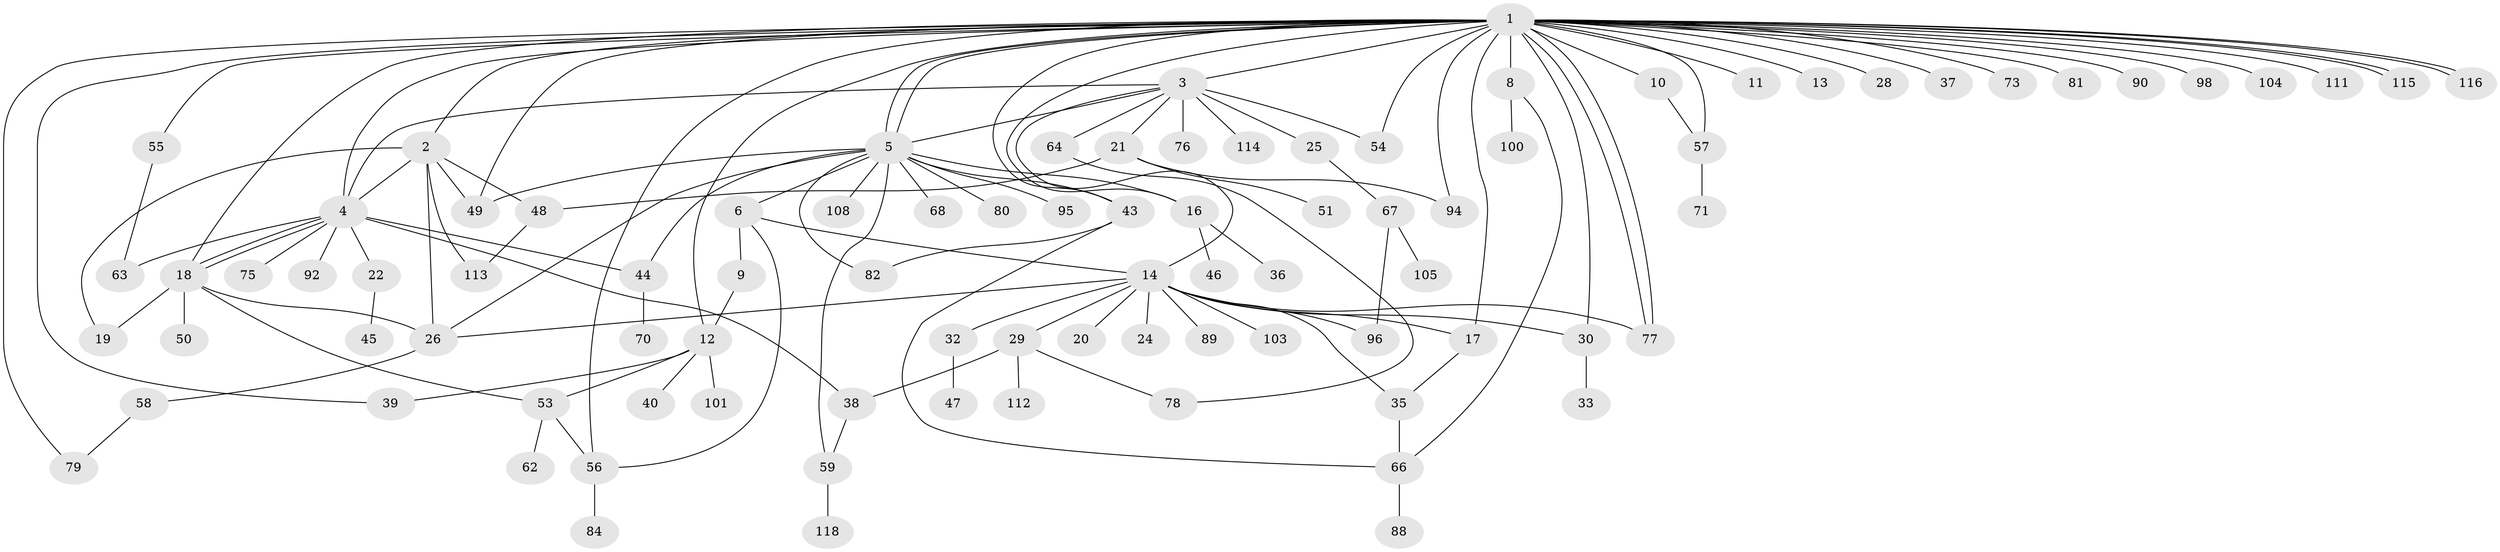 // original degree distribution, {40: 0.008403361344537815, 7: 0.01680672268907563, 9: 0.008403361344537815, 13: 0.008403361344537815, 15: 0.008403361344537815, 3: 0.12605042016806722, 4: 0.09243697478991597, 2: 0.23529411764705882, 1: 0.4369747899159664, 6: 0.01680672268907563, 10: 0.008403361344537815, 5: 0.03361344537815126}
// Generated by graph-tools (version 1.1) at 2025/11/02/27/25 16:11:10]
// undirected, 89 vertices, 130 edges
graph export_dot {
graph [start="1"]
  node [color=gray90,style=filled];
  1 [super="+34"];
  2;
  3 [super="+61"];
  4 [super="+52"];
  5 [super="+60"];
  6 [super="+7"];
  8 [super="+97"];
  9 [super="+42"];
  10;
  11;
  12 [super="+27"];
  13;
  14 [super="+15"];
  16 [super="+23"];
  17;
  18 [super="+31"];
  19;
  20;
  21 [super="+91"];
  22 [super="+93"];
  24;
  25;
  26 [super="+86"];
  28 [super="+99"];
  29 [super="+106"];
  30;
  32;
  33;
  35 [super="+41"];
  36;
  37;
  38 [super="+109"];
  39;
  40;
  43;
  44;
  45;
  46 [super="+119"];
  47;
  48 [super="+74"];
  49 [super="+87"];
  50;
  51;
  53 [super="+72"];
  54 [super="+110"];
  55;
  56 [super="+65"];
  57 [super="+83"];
  58 [super="+85"];
  59;
  62;
  63;
  64;
  66 [super="+107"];
  67 [super="+69"];
  68;
  70;
  71;
  73;
  75;
  76;
  77;
  78;
  79;
  80;
  81;
  82 [super="+102"];
  84;
  88;
  89;
  90;
  92;
  94;
  95;
  96 [super="+117"];
  98;
  100;
  101;
  103;
  104;
  105;
  108;
  111;
  112;
  113;
  114;
  115;
  116;
  118;
  1 -- 2;
  1 -- 3 [weight=2];
  1 -- 4;
  1 -- 5;
  1 -- 5;
  1 -- 8;
  1 -- 10;
  1 -- 11;
  1 -- 13;
  1 -- 16;
  1 -- 17;
  1 -- 18;
  1 -- 28;
  1 -- 30;
  1 -- 37;
  1 -- 39;
  1 -- 43;
  1 -- 49;
  1 -- 54 [weight=2];
  1 -- 55;
  1 -- 56;
  1 -- 73;
  1 -- 77;
  1 -- 77;
  1 -- 79;
  1 -- 81;
  1 -- 90;
  1 -- 94;
  1 -- 98;
  1 -- 104;
  1 -- 111;
  1 -- 115;
  1 -- 115;
  1 -- 116;
  1 -- 116;
  1 -- 12;
  1 -- 57;
  2 -- 4;
  2 -- 19;
  2 -- 49;
  2 -- 113;
  2 -- 48;
  2 -- 26;
  3 -- 4;
  3 -- 5;
  3 -- 14;
  3 -- 21;
  3 -- 25;
  3 -- 64;
  3 -- 76;
  3 -- 114;
  3 -- 54;
  4 -- 18;
  4 -- 18;
  4 -- 22;
  4 -- 38 [weight=2];
  4 -- 44;
  4 -- 63;
  4 -- 75;
  4 -- 92;
  5 -- 6;
  5 -- 43;
  5 -- 44;
  5 -- 49;
  5 -- 59;
  5 -- 68;
  5 -- 80;
  5 -- 95;
  5 -- 108;
  5 -- 26;
  5 -- 82;
  5 -- 16;
  6 -- 56;
  6 -- 9;
  6 -- 14;
  8 -- 66;
  8 -- 100;
  9 -- 12;
  10 -- 57;
  12 -- 39;
  12 -- 40;
  12 -- 101;
  12 -- 53;
  14 -- 20;
  14 -- 32;
  14 -- 89;
  14 -- 103;
  14 -- 96;
  14 -- 35;
  14 -- 77;
  14 -- 17;
  14 -- 24;
  14 -- 26;
  14 -- 29;
  14 -- 30;
  16 -- 36;
  16 -- 46;
  17 -- 35;
  18 -- 19;
  18 -- 50;
  18 -- 53;
  18 -- 26;
  21 -- 48;
  21 -- 51;
  21 -- 94;
  22 -- 45;
  25 -- 67;
  26 -- 58;
  29 -- 78;
  29 -- 112;
  29 -- 38;
  30 -- 33;
  32 -- 47;
  35 -- 66;
  38 -- 59;
  43 -- 66;
  43 -- 82;
  44 -- 70;
  48 -- 113;
  53 -- 56 [weight=2];
  53 -- 62;
  55 -- 63;
  56 -- 84;
  57 -- 71;
  58 -- 79;
  59 -- 118;
  64 -- 78;
  66 -- 88;
  67 -- 96;
  67 -- 105;
}
